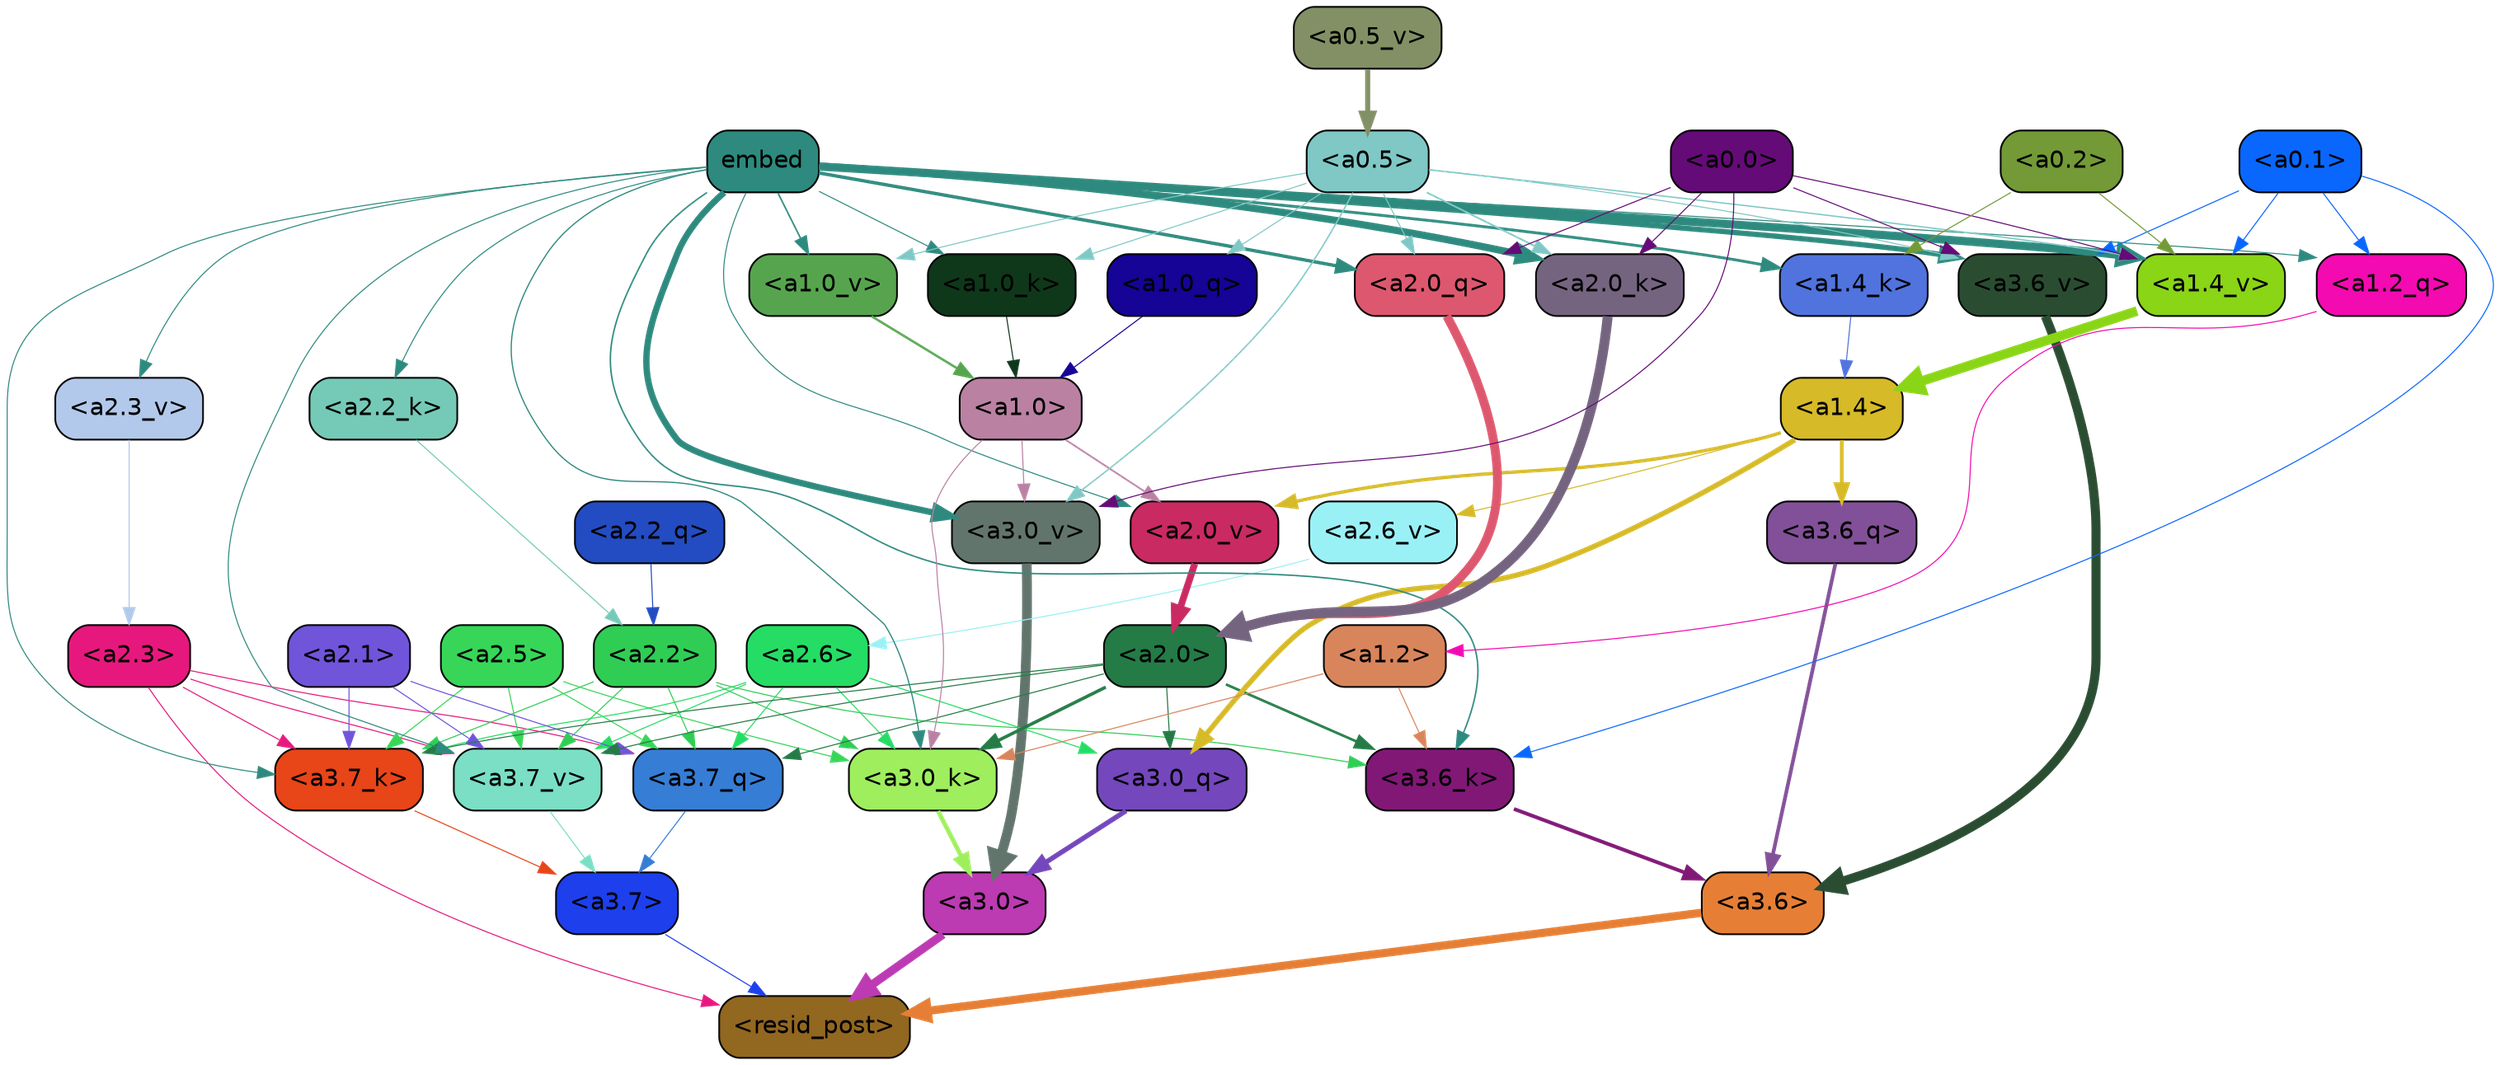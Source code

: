 strict digraph "" {
	graph [bgcolor=transparent,
		layout=dot,
		overlap=false,
		splines=true
	];
	"<a3.7>"	[color=black,
		fillcolor="#1d3fec",
		fontname=Helvetica,
		shape=box,
		style="filled, rounded"];
	"<resid_post>"	[color=black,
		fillcolor="#926720",
		fontname=Helvetica,
		shape=box,
		style="filled, rounded"];
	"<a3.7>" -> "<resid_post>"	[color="#1d3fec",
		penwidth=0.6];
	"<a3.6>"	[color=black,
		fillcolor="#e67f35",
		fontname=Helvetica,
		shape=box,
		style="filled, rounded"];
	"<a3.6>" -> "<resid_post>"	[color="#e67f35",
		penwidth=4.7534414529800415];
	"<a3.0>"	[color=black,
		fillcolor="#bc3ab2",
		fontname=Helvetica,
		shape=box,
		style="filled, rounded"];
	"<a3.0>" -> "<resid_post>"	[color="#bc3ab2",
		penwidth=4.898576855659485];
	"<a2.3>"	[color=black,
		fillcolor="#e7187d",
		fontname=Helvetica,
		shape=box,
		style="filled, rounded"];
	"<a2.3>" -> "<resid_post>"	[color="#e7187d",
		penwidth=0.6];
	"<a3.7_q>"	[color=black,
		fillcolor="#367dd6",
		fontname=Helvetica,
		shape=box,
		style="filled, rounded"];
	"<a2.3>" -> "<a3.7_q>"	[color="#e7187d",
		penwidth=0.6];
	"<a3.7_k>"	[color=black,
		fillcolor="#e84518",
		fontname=Helvetica,
		shape=box,
		style="filled, rounded"];
	"<a2.3>" -> "<a3.7_k>"	[color="#e7187d",
		penwidth=0.6];
	"<a3.7_v>"	[color=black,
		fillcolor="#7adfc5",
		fontname=Helvetica,
		shape=box,
		style="filled, rounded"];
	"<a2.3>" -> "<a3.7_v>"	[color="#e7187d",
		penwidth=0.6];
	"<a3.7_q>" -> "<a3.7>"	[color="#367dd6",
		penwidth=0.6];
	"<a3.6_q>"	[color=black,
		fillcolor="#825098",
		fontname=Helvetica,
		shape=box,
		style="filled, rounded"];
	"<a3.6_q>" -> "<a3.6>"	[color="#825098",
		penwidth=2.160832464694977];
	"<a3.0_q>"	[color=black,
		fillcolor="#7447bc",
		fontname=Helvetica,
		shape=box,
		style="filled, rounded"];
	"<a3.0_q>" -> "<a3.0>"	[color="#7447bc",
		penwidth=2.870753765106201];
	"<a3.7_k>" -> "<a3.7>"	[color="#e84518",
		penwidth=0.6];
	"<a3.6_k>"	[color=black,
		fillcolor="#811876",
		fontname=Helvetica,
		shape=box,
		style="filled, rounded"];
	"<a3.6_k>" -> "<a3.6>"	[color="#811876",
		penwidth=2.13908451795578];
	"<a3.0_k>"	[color=black,
		fillcolor="#9fee5e",
		fontname=Helvetica,
		shape=box,
		style="filled, rounded"];
	"<a3.0_k>" -> "<a3.0>"	[color="#9fee5e",
		penwidth=2.520303964614868];
	"<a3.7_v>" -> "<a3.7>"	[color="#7adfc5",
		penwidth=0.6];
	"<a3.6_v>"	[color=black,
		fillcolor="#2a4d32",
		fontname=Helvetica,
		shape=box,
		style="filled, rounded"];
	"<a3.6_v>" -> "<a3.6>"	[color="#2a4d32",
		penwidth=5.297133803367615];
	"<a3.0_v>"	[color=black,
		fillcolor="#62756d",
		fontname=Helvetica,
		shape=box,
		style="filled, rounded"];
	"<a3.0_v>" -> "<a3.0>"	[color="#62756d",
		penwidth=5.680712580680847];
	"<a2.6>"	[color=black,
		fillcolor="#25dd64",
		fontname=Helvetica,
		shape=box,
		style="filled, rounded"];
	"<a2.6>" -> "<a3.7_q>"	[color="#25dd64",
		penwidth=0.6];
	"<a2.6>" -> "<a3.0_q>"	[color="#25dd64",
		penwidth=0.6];
	"<a2.6>" -> "<a3.7_k>"	[color="#25dd64",
		penwidth=0.6];
	"<a2.6>" -> "<a3.0_k>"	[color="#25dd64",
		penwidth=0.6];
	"<a2.6>" -> "<a3.7_v>"	[color="#25dd64",
		penwidth=0.6];
	"<a2.5>"	[color=black,
		fillcolor="#37d658",
		fontname=Helvetica,
		shape=box,
		style="filled, rounded"];
	"<a2.5>" -> "<a3.7_q>"	[color="#37d658",
		penwidth=0.6];
	"<a2.5>" -> "<a3.7_k>"	[color="#37d658",
		penwidth=0.6];
	"<a2.5>" -> "<a3.0_k>"	[color="#37d658",
		penwidth=0.6];
	"<a2.5>" -> "<a3.7_v>"	[color="#37d658",
		penwidth=0.6];
	"<a2.2>"	[color=black,
		fillcolor="#30cd54",
		fontname=Helvetica,
		shape=box,
		style="filled, rounded"];
	"<a2.2>" -> "<a3.7_q>"	[color="#30cd54",
		penwidth=0.6];
	"<a2.2>" -> "<a3.7_k>"	[color="#30cd54",
		penwidth=0.6];
	"<a2.2>" -> "<a3.6_k>"	[color="#30cd54",
		penwidth=0.6];
	"<a2.2>" -> "<a3.0_k>"	[color="#30cd54",
		penwidth=0.6];
	"<a2.2>" -> "<a3.7_v>"	[color="#30cd54",
		penwidth=0.6];
	"<a2.1>"	[color=black,
		fillcolor="#7054da",
		fontname=Helvetica,
		shape=box,
		style="filled, rounded"];
	"<a2.1>" -> "<a3.7_q>"	[color="#7054da",
		penwidth=0.6];
	"<a2.1>" -> "<a3.7_k>"	[color="#7054da",
		penwidth=0.6];
	"<a2.1>" -> "<a3.7_v>"	[color="#7054da",
		penwidth=0.6];
	"<a2.0>"	[color=black,
		fillcolor="#247b46",
		fontname=Helvetica,
		shape=box,
		style="filled, rounded"];
	"<a2.0>" -> "<a3.7_q>"	[color="#247b46",
		penwidth=0.6];
	"<a2.0>" -> "<a3.0_q>"	[color="#247b46",
		penwidth=0.6];
	"<a2.0>" -> "<a3.7_k>"	[color="#247b46",
		penwidth=0.6];
	"<a2.0>" -> "<a3.6_k>"	[color="#247b46",
		penwidth=1.4784413101151586];
	"<a2.0>" -> "<a3.0_k>"	[color="#247b46",
		penwidth=1.8858084231615067];
	"<a2.0>" -> "<a3.7_v>"	[color="#247b46",
		penwidth=0.6];
	"<a1.4>"	[color=black,
		fillcolor="#d7ba28",
		fontname=Helvetica,
		shape=box,
		style="filled, rounded"];
	"<a1.4>" -> "<a3.6_q>"	[color="#d7ba28",
		penwidth=2.149975523352623];
	"<a1.4>" -> "<a3.0_q>"	[color="#d7ba28",
		penwidth=3.0018038749694824];
	"<a2.6_v>"	[color=black,
		fillcolor="#99f1f6",
		fontname=Helvetica,
		shape=box,
		style="filled, rounded"];
	"<a1.4>" -> "<a2.6_v>"	[color="#d7ba28",
		penwidth=0.6];
	"<a2.0_v>"	[color=black,
		fillcolor="#c92a61",
		fontname=Helvetica,
		shape=box,
		style="filled, rounded"];
	"<a1.4>" -> "<a2.0_v>"	[color="#d7ba28",
		penwidth=1.925402581691742];
	embed	[color=black,
		fillcolor="#2e8a7e",
		fontname=Helvetica,
		shape=box,
		style="filled, rounded"];
	embed -> "<a3.7_k>"	[color="#2e8a7e",
		penwidth=0.6];
	embed -> "<a3.6_k>"	[color="#2e8a7e",
		penwidth=0.8552796393632889];
	embed -> "<a3.0_k>"	[color="#2e8a7e",
		penwidth=0.691851794719696];
	embed -> "<a3.7_v>"	[color="#2e8a7e",
		penwidth=0.6];
	embed -> "<a3.6_v>"	[color="#2e8a7e",
		penwidth=3.067279100418091];
	embed -> "<a3.0_v>"	[color="#2e8a7e",
		penwidth=3.6927278637886047];
	"<a2.0_q>"	[color=black,
		fillcolor="#dd586e",
		fontname=Helvetica,
		shape=box,
		style="filled, rounded"];
	embed -> "<a2.0_q>"	[color="#2e8a7e",
		penwidth=1.944248914718628];
	"<a2.2_k>"	[color=black,
		fillcolor="#75cab7",
		fontname=Helvetica,
		shape=box,
		style="filled, rounded"];
	embed -> "<a2.2_k>"	[color="#2e8a7e",
		penwidth=0.6];
	"<a2.0_k>"	[color=black,
		fillcolor="#756480",
		fontname=Helvetica,
		shape=box,
		style="filled, rounded"];
	embed -> "<a2.0_k>"	[color="#2e8a7e",
		penwidth=4.198909968137741];
	"<a2.3_v>"	[color=black,
		fillcolor="#b2c9eb",
		fontname=Helvetica,
		shape=box,
		style="filled, rounded"];
	embed -> "<a2.3_v>"	[color="#2e8a7e",
		penwidth=0.6];
	embed -> "<a2.0_v>"	[color="#2e8a7e",
		penwidth=0.6];
	"<a1.2_q>"	[color=black,
		fillcolor="#f30ab1",
		fontname=Helvetica,
		shape=box,
		style="filled, rounded"];
	embed -> "<a1.2_q>"	[color="#2e8a7e",
		penwidth=0.6];
	"<a1.4_k>"	[color=black,
		fillcolor="#5073de",
		fontname=Helvetica,
		shape=box,
		style="filled, rounded"];
	embed -> "<a1.4_k>"	[color="#2e8a7e",
		penwidth=1.6299549341201782];
	"<a1.0_k>"	[color=black,
		fillcolor="#0f381b",
		fontname=Helvetica,
		shape=box,
		style="filled, rounded"];
	embed -> "<a1.0_k>"	[color="#2e8a7e",
		penwidth=0.6];
	"<a1.4_v>"	[color=black,
		fillcolor="#89d516",
		fontname=Helvetica,
		shape=box,
		style="filled, rounded"];
	embed -> "<a1.4_v>"	[color="#2e8a7e",
		penwidth=4.780120432376862];
	"<a1.0_v>"	[color=black,
		fillcolor="#56a54e",
		fontname=Helvetica,
		shape=box,
		style="filled, rounded"];
	embed -> "<a1.0_v>"	[color="#2e8a7e",
		penwidth=0.8886437299661338];
	"<a1.2>"	[color=black,
		fillcolor="#d9855c",
		fontname=Helvetica,
		shape=box,
		style="filled, rounded"];
	"<a1.2>" -> "<a3.6_k>"	[color="#d9855c",
		penwidth=0.6];
	"<a1.2>" -> "<a3.0_k>"	[color="#d9855c",
		penwidth=0.6];
	"<a0.1>"	[color=black,
		fillcolor="#0967fe",
		fontname=Helvetica,
		shape=box,
		style="filled, rounded"];
	"<a0.1>" -> "<a3.6_k>"	[color="#0967fe",
		penwidth=0.6];
	"<a0.1>" -> "<a3.6_v>"	[color="#0967fe",
		penwidth=0.6];
	"<a0.1>" -> "<a1.2_q>"	[color="#0967fe",
		penwidth=0.6];
	"<a0.1>" -> "<a1.4_v>"	[color="#0967fe",
		penwidth=0.6];
	"<a1.0>"	[color=black,
		fillcolor="#ba81a3",
		fontname=Helvetica,
		shape=box,
		style="filled, rounded"];
	"<a1.0>" -> "<a3.0_k>"	[color="#ba81a3",
		penwidth=0.6];
	"<a1.0>" -> "<a3.0_v>"	[color="#ba81a3",
		penwidth=0.6];
	"<a1.0>" -> "<a2.0_v>"	[color="#ba81a3",
		penwidth=0.9920598268508911];
	"<a0.5>"	[color=black,
		fillcolor="#7fc8c5",
		fontname=Helvetica,
		shape=box,
		style="filled, rounded"];
	"<a0.5>" -> "<a3.6_v>"	[color="#7fc8c5",
		penwidth=0.6];
	"<a0.5>" -> "<a3.0_v>"	[color="#7fc8c5",
		penwidth=0.8028683364391327];
	"<a0.5>" -> "<a2.0_q>"	[color="#7fc8c5",
		penwidth=0.6];
	"<a0.5>" -> "<a2.0_k>"	[color="#7fc8c5",
		penwidth=0.9883035719394684];
	"<a1.0_q>"	[color=black,
		fillcolor="#150495",
		fontname=Helvetica,
		shape=box,
		style="filled, rounded"];
	"<a0.5>" -> "<a1.0_q>"	[color="#7fc8c5",
		penwidth=0.6];
	"<a0.5>" -> "<a1.0_k>"	[color="#7fc8c5",
		penwidth=0.6];
	"<a0.5>" -> "<a1.4_v>"	[color="#7fc8c5",
		penwidth=0.7686666250228882];
	"<a0.5>" -> "<a1.0_v>"	[color="#7fc8c5",
		penwidth=0.6];
	"<a0.0>"	[color=black,
		fillcolor="#650b77",
		fontname=Helvetica,
		shape=box,
		style="filled, rounded"];
	"<a0.0>" -> "<a3.6_v>"	[color="#650b77",
		penwidth=0.6];
	"<a0.0>" -> "<a3.0_v>"	[color="#650b77",
		penwidth=0.6];
	"<a0.0>" -> "<a2.0_q>"	[color="#650b77",
		penwidth=0.6];
	"<a0.0>" -> "<a2.0_k>"	[color="#650b77",
		penwidth=0.6];
	"<a0.0>" -> "<a1.4_v>"	[color="#650b77",
		penwidth=0.6];
	"<a2.2_q>"	[color=black,
		fillcolor="#234cc2",
		fontname=Helvetica,
		shape=box,
		style="filled, rounded"];
	"<a2.2_q>" -> "<a2.2>"	[color="#234cc2",
		penwidth=0.6];
	"<a2.0_q>" -> "<a2.0>"	[color="#dd586e",
		penwidth=5.1847569942474365];
	"<a2.2_k>" -> "<a2.2>"	[color="#75cab7",
		penwidth=0.6149471998214722];
	"<a2.0_k>" -> "<a2.0>"	[color="#756480",
		penwidth=5.773491740226746];
	"<a2.6_v>" -> "<a2.6>"	[color="#99f1f6",
		penwidth=0.6];
	"<a2.3_v>" -> "<a2.3>"	[color="#b2c9eb",
		penwidth=0.6];
	"<a2.0_v>" -> "<a2.0>"	[color="#c92a61",
		penwidth=3.9731863737106323];
	"<a1.2_q>" -> "<a1.2>"	[color="#f30ab1",
		penwidth=0.6];
	"<a1.0_q>" -> "<a1.0>"	[color="#150495",
		penwidth=0.6];
	"<a1.4_k>" -> "<a1.4>"	[color="#5073de",
		penwidth=0.6];
	"<a1.0_k>" -> "<a1.0>"	[color="#0f381b",
		penwidth=0.6];
	"<a1.4_v>" -> "<a1.4>"	[color="#89d516",
		penwidth=5.565408229827881];
	"<a1.0_v>" -> "<a1.0>"	[color="#56a54e",
		penwidth=1.3358666002750397];
	"<a0.2>"	[color=black,
		fillcolor="#739a37",
		fontname=Helvetica,
		shape=box,
		style="filled, rounded"];
	"<a0.2>" -> "<a1.4_k>"	[color="#739a37",
		penwidth=0.6];
	"<a0.2>" -> "<a1.4_v>"	[color="#739a37",
		penwidth=0.6];
	"<a0.5_v>"	[color=black,
		fillcolor="#839065",
		fontname=Helvetica,
		shape=box,
		style="filled, rounded"];
	"<a0.5_v>" -> "<a0.5>"	[color="#839065",
		penwidth=2.9294926524162292];
}
